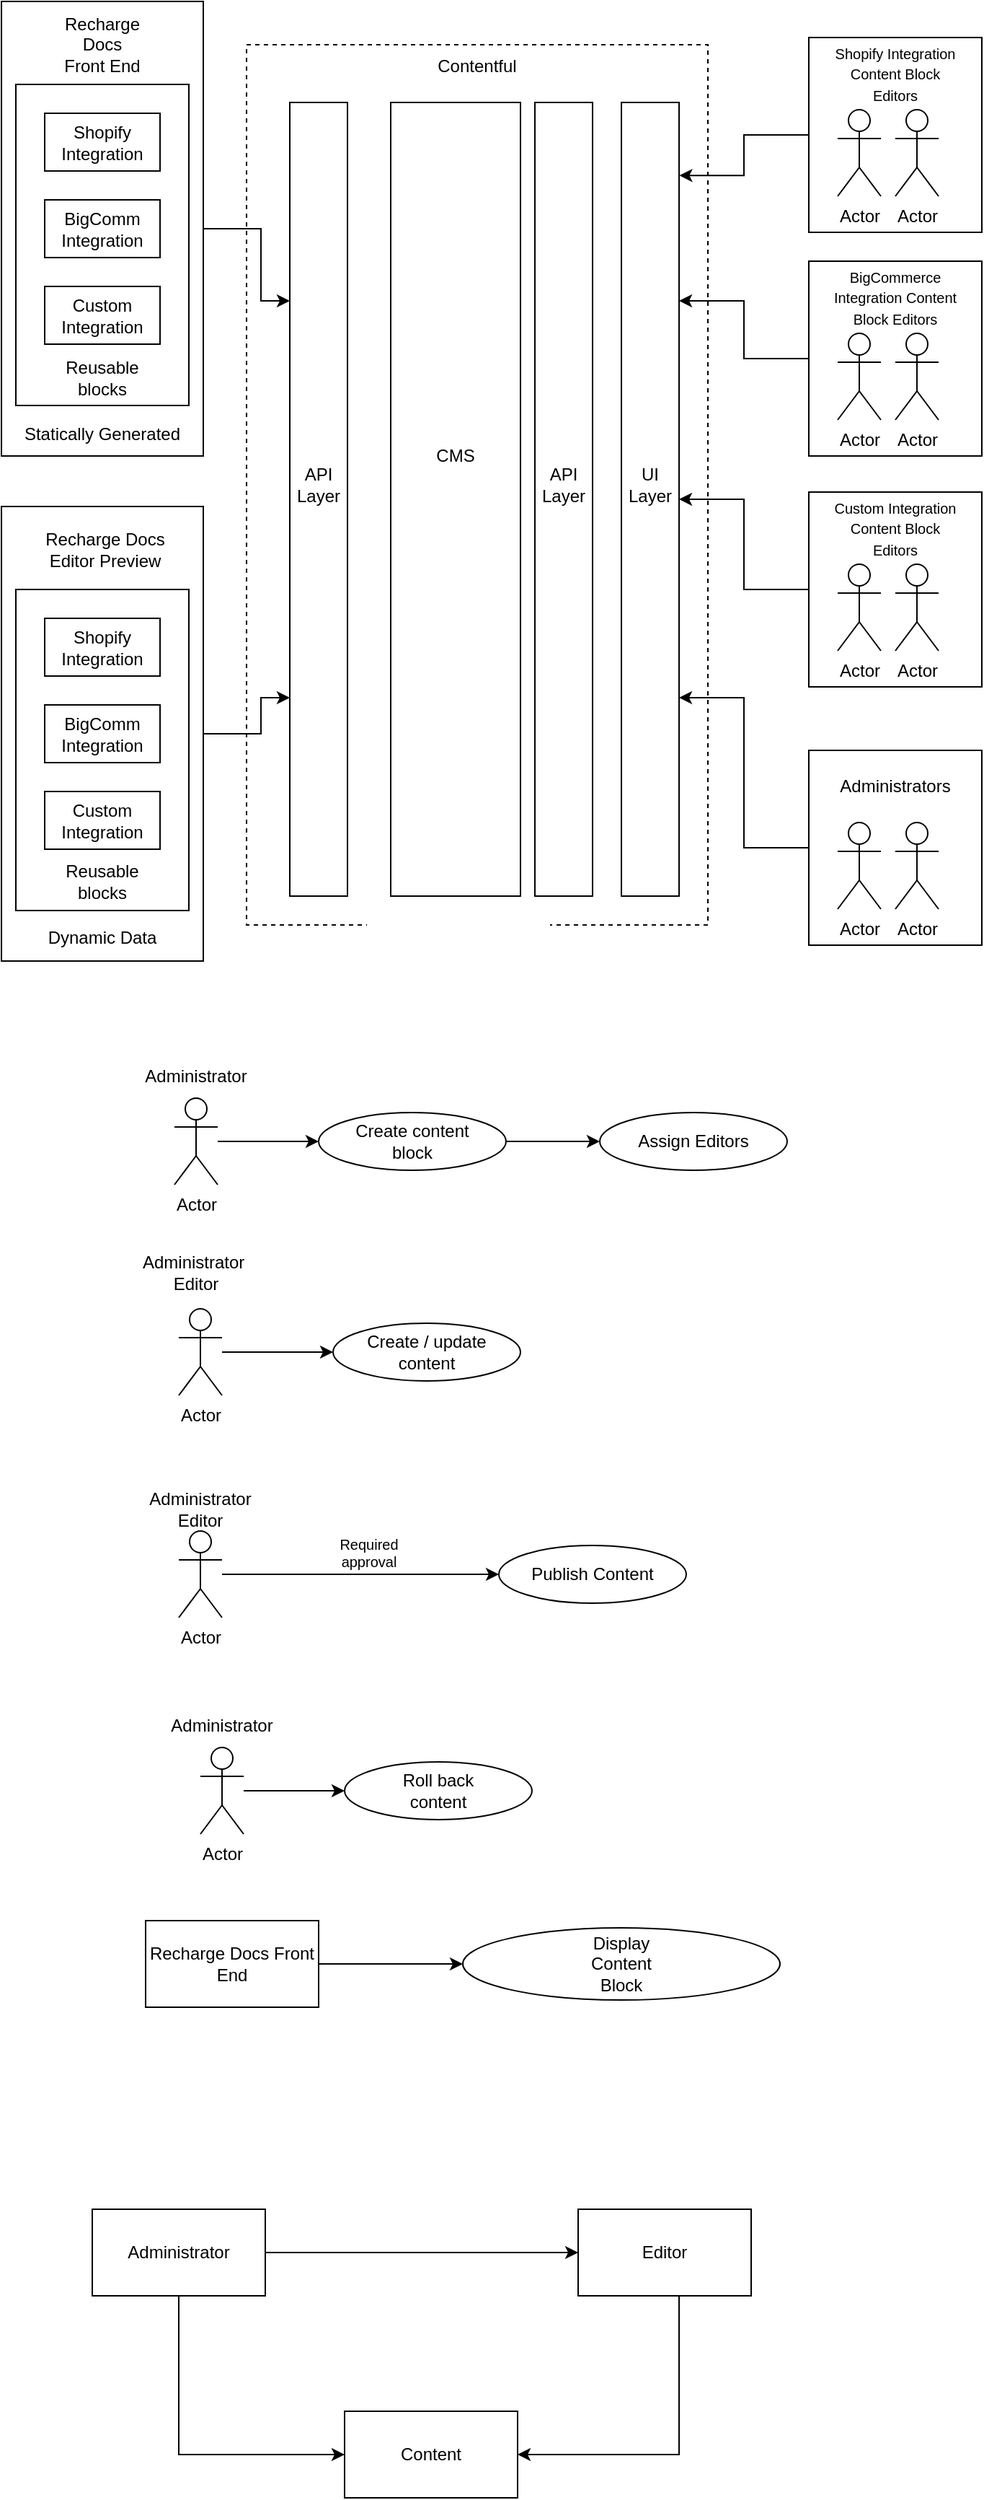 <mxfile version="15.9.5" type="github">
  <diagram id="McnBqX_8OXEuc_d459IT" name="Page-1">
    <mxGraphModel dx="1174" dy="776" grid="1" gridSize="10" guides="1" tooltips="1" connect="1" arrows="1" fold="1" page="1" pageScale="1" pageWidth="850" pageHeight="1100" math="0" shadow="0">
      <root>
        <mxCell id="0" />
        <mxCell id="1" parent="0" />
        <mxCell id="9h9Ux4YRKQZeNhD9gGjw-2" value="" style="rounded=0;whiteSpace=wrap;html=1;dashed=1;" vertex="1" parent="1">
          <mxGeometry x="260" y="120" width="320" height="610" as="geometry" />
        </mxCell>
        <mxCell id="wLzdfKrcWUK0gIP68M67-1" value="" style="rounded=0;whiteSpace=wrap;html=1;direction=south;" parent="1" vertex="1">
          <mxGeometry x="360" y="160" width="90" height="550" as="geometry" />
        </mxCell>
        <mxCell id="wLzdfKrcWUK0gIP68M67-2" value="CMS" style="text;html=1;strokeColor=none;fillColor=none;align=center;verticalAlign=middle;whiteSpace=wrap;rounded=0;" parent="1" vertex="1">
          <mxGeometry x="375" y="390" width="60" height="30" as="geometry" />
        </mxCell>
        <mxCell id="wLzdfKrcWUK0gIP68M67-4" value="" style="rounded=0;whiteSpace=wrap;html=1;direction=south;" parent="1" vertex="1">
          <mxGeometry x="460" y="160" width="40" height="550" as="geometry" />
        </mxCell>
        <mxCell id="wLzdfKrcWUK0gIP68M67-5" value="" style="rounded=0;whiteSpace=wrap;html=1;direction=south;" parent="1" vertex="1">
          <mxGeometry x="520" y="160" width="40" height="550" as="geometry" />
        </mxCell>
        <mxCell id="wLzdfKrcWUK0gIP68M67-6" value="API&lt;br&gt;Layer" style="text;html=1;strokeColor=none;fillColor=none;align=center;verticalAlign=middle;whiteSpace=wrap;rounded=0;" parent="1" vertex="1">
          <mxGeometry x="450" y="410" width="60" height="30" as="geometry" />
        </mxCell>
        <mxCell id="wLzdfKrcWUK0gIP68M67-7" value="UI&lt;br&gt;Layer" style="text;html=1;strokeColor=none;fillColor=none;align=center;verticalAlign=middle;whiteSpace=wrap;rounded=0;" parent="1" vertex="1">
          <mxGeometry x="510" y="410" width="60" height="30" as="geometry" />
        </mxCell>
        <mxCell id="wLzdfKrcWUK0gIP68M67-63" style="edgeStyle=orthogonalEdgeStyle;rounded=0;orthogonalLoop=1;jettySize=auto;html=1;exitX=0;exitY=0.5;exitDx=0;exitDy=0;entryX=0.092;entryY=-0.005;entryDx=0;entryDy=0;entryPerimeter=0;" parent="1" source="wLzdfKrcWUK0gIP68M67-10" target="wLzdfKrcWUK0gIP68M67-5" edge="1">
          <mxGeometry relative="1" as="geometry">
            <mxPoint x="570" y="210" as="targetPoint" />
          </mxGeometry>
        </mxCell>
        <mxCell id="wLzdfKrcWUK0gIP68M67-10" value="" style="rounded=0;whiteSpace=wrap;html=1;" parent="1" vertex="1">
          <mxGeometry x="650" y="115" width="120" height="135" as="geometry" />
        </mxCell>
        <mxCell id="wLzdfKrcWUK0gIP68M67-11" value="&lt;font style=&quot;font-size: 10px&quot;&gt;Shopify Integration Content Block Editors&lt;/font&gt;" style="text;html=1;strokeColor=none;fillColor=none;align=center;verticalAlign=middle;whiteSpace=wrap;rounded=0;" parent="1" vertex="1">
          <mxGeometry x="665" y="125" width="90" height="30" as="geometry" />
        </mxCell>
        <mxCell id="wLzdfKrcWUK0gIP68M67-12" value="Actor" style="shape=umlActor;verticalLabelPosition=bottom;verticalAlign=top;html=1;outlineConnect=0;" parent="1" vertex="1">
          <mxGeometry x="670" y="165" width="30" height="60" as="geometry" />
        </mxCell>
        <mxCell id="wLzdfKrcWUK0gIP68M67-13" value="Actor" style="shape=umlActor;verticalLabelPosition=bottom;verticalAlign=top;html=1;outlineConnect=0;" parent="1" vertex="1">
          <mxGeometry x="710" y="165" width="30" height="60" as="geometry" />
        </mxCell>
        <mxCell id="wLzdfKrcWUK0gIP68M67-27" value="" style="rounded=0;whiteSpace=wrap;html=1;direction=south;" parent="1" vertex="1">
          <mxGeometry x="290" y="160" width="40" height="550" as="geometry" />
        </mxCell>
        <mxCell id="wLzdfKrcWUK0gIP68M67-28" value="API&lt;br&gt;Layer" style="text;html=1;strokeColor=none;fillColor=none;align=center;verticalAlign=middle;whiteSpace=wrap;rounded=0;" parent="1" vertex="1">
          <mxGeometry x="280" y="410" width="60" height="30" as="geometry" />
        </mxCell>
        <mxCell id="9h9Ux4YRKQZeNhD9gGjw-40" style="edgeStyle=orthogonalEdgeStyle;rounded=0;orthogonalLoop=1;jettySize=auto;html=1;entryX=0.25;entryY=1;entryDx=0;entryDy=0;" edge="1" parent="1" source="wLzdfKrcWUK0gIP68M67-29" target="wLzdfKrcWUK0gIP68M67-27">
          <mxGeometry relative="1" as="geometry">
            <Array as="points">
              <mxPoint x="270" y="248" />
              <mxPoint x="270" y="298" />
            </Array>
          </mxGeometry>
        </mxCell>
        <mxCell id="wLzdfKrcWUK0gIP68M67-29" value="" style="rounded=0;whiteSpace=wrap;html=1;" parent="1" vertex="1">
          <mxGeometry x="90" y="90" width="140" height="315" as="geometry" />
        </mxCell>
        <mxCell id="wLzdfKrcWUK0gIP68M67-41" value="Recharge Docs Front End" style="text;html=1;strokeColor=none;fillColor=none;align=center;verticalAlign=middle;whiteSpace=wrap;rounded=0;" parent="1" vertex="1">
          <mxGeometry x="130" y="105" width="60" height="30" as="geometry" />
        </mxCell>
        <mxCell id="wLzdfKrcWUK0gIP68M67-64" style="edgeStyle=orthogonalEdgeStyle;rounded=0;orthogonalLoop=1;jettySize=auto;html=1;exitX=0;exitY=0.5;exitDx=0;exitDy=0;entryX=0.25;entryY=0;entryDx=0;entryDy=0;" parent="1" source="wLzdfKrcWUK0gIP68M67-51" target="wLzdfKrcWUK0gIP68M67-5" edge="1">
          <mxGeometry relative="1" as="geometry" />
        </mxCell>
        <mxCell id="wLzdfKrcWUK0gIP68M67-51" value="" style="rounded=0;whiteSpace=wrap;html=1;" parent="1" vertex="1">
          <mxGeometry x="650" y="270" width="120" height="135" as="geometry" />
        </mxCell>
        <mxCell id="wLzdfKrcWUK0gIP68M67-52" value="&lt;font style=&quot;font-size: 10px&quot;&gt;BigCommerce Integration Content Block Editors&lt;/font&gt;" style="text;html=1;strokeColor=none;fillColor=none;align=center;verticalAlign=middle;whiteSpace=wrap;rounded=0;" parent="1" vertex="1">
          <mxGeometry x="665" y="280" width="90" height="30" as="geometry" />
        </mxCell>
        <mxCell id="wLzdfKrcWUK0gIP68M67-53" value="Actor" style="shape=umlActor;verticalLabelPosition=bottom;verticalAlign=top;html=1;outlineConnect=0;" parent="1" vertex="1">
          <mxGeometry x="670" y="320" width="30" height="60" as="geometry" />
        </mxCell>
        <mxCell id="wLzdfKrcWUK0gIP68M67-54" value="Actor" style="shape=umlActor;verticalLabelPosition=bottom;verticalAlign=top;html=1;outlineConnect=0;" parent="1" vertex="1">
          <mxGeometry x="710" y="320" width="30" height="60" as="geometry" />
        </mxCell>
        <mxCell id="wLzdfKrcWUK0gIP68M67-66" style="edgeStyle=orthogonalEdgeStyle;rounded=0;orthogonalLoop=1;jettySize=auto;html=1;" parent="1" source="wLzdfKrcWUK0gIP68M67-55" target="wLzdfKrcWUK0gIP68M67-5" edge="1">
          <mxGeometry relative="1" as="geometry" />
        </mxCell>
        <mxCell id="wLzdfKrcWUK0gIP68M67-55" value="" style="rounded=0;whiteSpace=wrap;html=1;" parent="1" vertex="1">
          <mxGeometry x="650" y="430" width="120" height="135" as="geometry" />
        </mxCell>
        <mxCell id="wLzdfKrcWUK0gIP68M67-56" value="&lt;font style=&quot;font-size: 10px&quot;&gt;Custom Integration Content Block Editors&lt;/font&gt;" style="text;html=1;strokeColor=none;fillColor=none;align=center;verticalAlign=middle;whiteSpace=wrap;rounded=0;" parent="1" vertex="1">
          <mxGeometry x="665" y="440" width="90" height="30" as="geometry" />
        </mxCell>
        <mxCell id="wLzdfKrcWUK0gIP68M67-57" value="Actor" style="shape=umlActor;verticalLabelPosition=bottom;verticalAlign=top;html=1;outlineConnect=0;" parent="1" vertex="1">
          <mxGeometry x="670" y="480" width="30" height="60" as="geometry" />
        </mxCell>
        <mxCell id="wLzdfKrcWUK0gIP68M67-58" value="Actor" style="shape=umlActor;verticalLabelPosition=bottom;verticalAlign=top;html=1;outlineConnect=0;" parent="1" vertex="1">
          <mxGeometry x="710" y="480" width="30" height="60" as="geometry" />
        </mxCell>
        <mxCell id="wLzdfKrcWUK0gIP68M67-67" style="edgeStyle=orthogonalEdgeStyle;rounded=0;orthogonalLoop=1;jettySize=auto;html=1;entryX=0.75;entryY=0;entryDx=0;entryDy=0;" parent="1" source="wLzdfKrcWUK0gIP68M67-59" target="wLzdfKrcWUK0gIP68M67-5" edge="1">
          <mxGeometry relative="1" as="geometry" />
        </mxCell>
        <mxCell id="wLzdfKrcWUK0gIP68M67-59" value="" style="rounded=0;whiteSpace=wrap;html=1;" parent="1" vertex="1">
          <mxGeometry x="650" y="609" width="120" height="135" as="geometry" />
        </mxCell>
        <mxCell id="wLzdfKrcWUK0gIP68M67-60" value="Administrators" style="text;html=1;strokeColor=none;fillColor=none;align=center;verticalAlign=middle;whiteSpace=wrap;rounded=0;" parent="1" vertex="1">
          <mxGeometry x="665" y="619" width="90" height="30" as="geometry" />
        </mxCell>
        <mxCell id="wLzdfKrcWUK0gIP68M67-61" value="Actor" style="shape=umlActor;verticalLabelPosition=bottom;verticalAlign=top;html=1;outlineConnect=0;" parent="1" vertex="1">
          <mxGeometry x="670" y="659" width="30" height="60" as="geometry" />
        </mxCell>
        <mxCell id="wLzdfKrcWUK0gIP68M67-62" value="Actor" style="shape=umlActor;verticalLabelPosition=bottom;verticalAlign=top;html=1;outlineConnect=0;" parent="1" vertex="1">
          <mxGeometry x="710" y="659" width="30" height="60" as="geometry" />
        </mxCell>
        <mxCell id="wLzdfKrcWUK0gIP68M67-79" value="" style="rounded=0;whiteSpace=wrap;html=1;" parent="1" vertex="1">
          <mxGeometry x="100" y="147.5" width="120" height="222.5" as="geometry" />
        </mxCell>
        <mxCell id="wLzdfKrcWUK0gIP68M67-80" value="Reusable blocks" style="text;html=1;strokeColor=none;fillColor=none;align=center;verticalAlign=middle;whiteSpace=wrap;rounded=0;" parent="1" vertex="1">
          <mxGeometry x="130" y="336" width="60" height="30" as="geometry" />
        </mxCell>
        <mxCell id="wLzdfKrcWUK0gIP68M67-81" value="" style="rounded=0;whiteSpace=wrap;html=1;" parent="1" vertex="1">
          <mxGeometry x="120" y="287.5" width="80" height="40" as="geometry" />
        </mxCell>
        <mxCell id="wLzdfKrcWUK0gIP68M67-82" value="Custom&lt;br&gt;Integration" style="text;html=1;strokeColor=none;fillColor=none;align=center;verticalAlign=middle;whiteSpace=wrap;rounded=0;" parent="1" vertex="1">
          <mxGeometry x="130" y="292.5" width="60" height="30" as="geometry" />
        </mxCell>
        <mxCell id="wLzdfKrcWUK0gIP68M67-83" value="" style="rounded=0;whiteSpace=wrap;html=1;" parent="1" vertex="1">
          <mxGeometry x="120" y="227.5" width="80" height="40" as="geometry" />
        </mxCell>
        <mxCell id="wLzdfKrcWUK0gIP68M67-84" value="BigComm&lt;br&gt;Integration" style="text;html=1;strokeColor=none;fillColor=none;align=center;verticalAlign=middle;whiteSpace=wrap;rounded=0;" parent="1" vertex="1">
          <mxGeometry x="130" y="232.5" width="60" height="30" as="geometry" />
        </mxCell>
        <mxCell id="wLzdfKrcWUK0gIP68M67-85" value="" style="rounded=0;whiteSpace=wrap;html=1;" parent="1" vertex="1">
          <mxGeometry x="120" y="167.5" width="80" height="40" as="geometry" />
        </mxCell>
        <mxCell id="wLzdfKrcWUK0gIP68M67-86" value="Shopify Integration" style="text;html=1;strokeColor=none;fillColor=none;align=center;verticalAlign=middle;whiteSpace=wrap;rounded=0;" parent="1" vertex="1">
          <mxGeometry x="130" y="172.5" width="60" height="30" as="geometry" />
        </mxCell>
        <mxCell id="wLzdfKrcWUK0gIP68M67-96" style="edgeStyle=orthogonalEdgeStyle;rounded=0;orthogonalLoop=1;jettySize=auto;html=1;entryX=0;entryY=0.5;entryDx=0;entryDy=0;" parent="1" source="wLzdfKrcWUK0gIP68M67-87" target="wLzdfKrcWUK0gIP68M67-90" edge="1">
          <mxGeometry relative="1" as="geometry">
            <mxPoint x="305" y="880" as="targetPoint" />
          </mxGeometry>
        </mxCell>
        <mxCell id="wLzdfKrcWUK0gIP68M67-87" value="Actor" style="shape=umlActor;verticalLabelPosition=bottom;verticalAlign=top;html=1;outlineConnect=0;" parent="1" vertex="1">
          <mxGeometry x="210" y="850" width="30" height="60" as="geometry" />
        </mxCell>
        <mxCell id="wLzdfKrcWUK0gIP68M67-88" value="Administrator" style="text;html=1;strokeColor=none;fillColor=none;align=center;verticalAlign=middle;whiteSpace=wrap;rounded=0;" parent="1" vertex="1">
          <mxGeometry x="195" y="820" width="60" height="30" as="geometry" />
        </mxCell>
        <mxCell id="wLzdfKrcWUK0gIP68M67-97" style="edgeStyle=orthogonalEdgeStyle;rounded=0;orthogonalLoop=1;jettySize=auto;html=1;entryX=0;entryY=0.5;entryDx=0;entryDy=0;" parent="1" source="wLzdfKrcWUK0gIP68M67-90" target="wLzdfKrcWUK0gIP68M67-91" edge="1">
          <mxGeometry relative="1" as="geometry" />
        </mxCell>
        <mxCell id="wLzdfKrcWUK0gIP68M67-90" value="" style="ellipse;whiteSpace=wrap;html=1;" parent="1" vertex="1">
          <mxGeometry x="310" y="860" width="130" height="40" as="geometry" />
        </mxCell>
        <mxCell id="wLzdfKrcWUK0gIP68M67-91" value="" style="ellipse;whiteSpace=wrap;html=1;" parent="1" vertex="1">
          <mxGeometry x="505" y="860" width="130" height="40" as="geometry" />
        </mxCell>
        <mxCell id="wLzdfKrcWUK0gIP68M67-92" value="Create content block" style="text;html=1;strokeColor=none;fillColor=none;align=center;verticalAlign=middle;whiteSpace=wrap;rounded=0;" parent="1" vertex="1">
          <mxGeometry x="330" y="865" width="90" height="30" as="geometry" />
        </mxCell>
        <mxCell id="wLzdfKrcWUK0gIP68M67-94" value="Assign Editors" style="text;html=1;strokeColor=none;fillColor=none;align=center;verticalAlign=middle;whiteSpace=wrap;rounded=0;" parent="1" vertex="1">
          <mxGeometry x="525" y="865" width="90" height="30" as="geometry" />
        </mxCell>
        <mxCell id="wLzdfKrcWUK0gIP68M67-98" style="edgeStyle=orthogonalEdgeStyle;rounded=0;orthogonalLoop=1;jettySize=auto;html=1;entryX=0;entryY=0.5;entryDx=0;entryDy=0;" parent="1" source="wLzdfKrcWUK0gIP68M67-99" target="wLzdfKrcWUK0gIP68M67-102" edge="1">
          <mxGeometry relative="1" as="geometry">
            <mxPoint x="308" y="1026" as="targetPoint" />
          </mxGeometry>
        </mxCell>
        <mxCell id="wLzdfKrcWUK0gIP68M67-99" value="Actor" style="shape=umlActor;verticalLabelPosition=bottom;verticalAlign=top;html=1;outlineConnect=0;" parent="1" vertex="1">
          <mxGeometry x="213" y="996" width="30" height="60" as="geometry" />
        </mxCell>
        <mxCell id="wLzdfKrcWUK0gIP68M67-100" value="Administrator&amp;nbsp;&lt;br&gt;Editor" style="text;html=1;strokeColor=none;fillColor=none;align=center;verticalAlign=middle;whiteSpace=wrap;rounded=0;" parent="1" vertex="1">
          <mxGeometry x="195" y="956" width="60" height="30" as="geometry" />
        </mxCell>
        <mxCell id="wLzdfKrcWUK0gIP68M67-102" value="" style="ellipse;whiteSpace=wrap;html=1;" parent="1" vertex="1">
          <mxGeometry x="320" y="1006" width="130" height="40" as="geometry" />
        </mxCell>
        <mxCell id="wLzdfKrcWUK0gIP68M67-104" value="Create / update content" style="text;html=1;strokeColor=none;fillColor=none;align=center;verticalAlign=middle;whiteSpace=wrap;rounded=0;" parent="1" vertex="1">
          <mxGeometry x="340" y="1011" width="90" height="30" as="geometry" />
        </mxCell>
        <mxCell id="wLzdfKrcWUK0gIP68M67-106" style="edgeStyle=orthogonalEdgeStyle;rounded=0;orthogonalLoop=1;jettySize=auto;html=1;entryX=0;entryY=0.5;entryDx=0;entryDy=0;" parent="1" source="wLzdfKrcWUK0gIP68M67-107" target="wLzdfKrcWUK0gIP68M67-110" edge="1">
          <mxGeometry relative="1" as="geometry">
            <mxPoint x="308" y="1180" as="targetPoint" />
          </mxGeometry>
        </mxCell>
        <mxCell id="wLzdfKrcWUK0gIP68M67-107" value="Actor" style="shape=umlActor;verticalLabelPosition=bottom;verticalAlign=top;html=1;outlineConnect=0;" parent="1" vertex="1">
          <mxGeometry x="213" y="1150" width="30" height="60" as="geometry" />
        </mxCell>
        <mxCell id="wLzdfKrcWUK0gIP68M67-108" value="Administrator&lt;br&gt;Editor" style="text;html=1;strokeColor=none;fillColor=none;align=center;verticalAlign=middle;whiteSpace=wrap;rounded=0;" parent="1" vertex="1">
          <mxGeometry x="198" y="1120" width="60" height="30" as="geometry" />
        </mxCell>
        <mxCell id="wLzdfKrcWUK0gIP68M67-110" value="" style="ellipse;whiteSpace=wrap;html=1;" parent="1" vertex="1">
          <mxGeometry x="435" y="1160" width="130" height="40" as="geometry" />
        </mxCell>
        <mxCell id="wLzdfKrcWUK0gIP68M67-112" value="Publish Content" style="text;html=1;strokeColor=none;fillColor=none;align=center;verticalAlign=middle;whiteSpace=wrap;rounded=0;" parent="1" vertex="1">
          <mxGeometry x="455" y="1165" width="90" height="30" as="geometry" />
        </mxCell>
        <mxCell id="wLzdfKrcWUK0gIP68M67-114" style="edgeStyle=orthogonalEdgeStyle;rounded=0;orthogonalLoop=1;jettySize=auto;html=1;entryX=0;entryY=0.5;entryDx=0;entryDy=0;" parent="1" source="wLzdfKrcWUK0gIP68M67-115" target="wLzdfKrcWUK0gIP68M67-118" edge="1">
          <mxGeometry relative="1" as="geometry">
            <mxPoint x="323" y="1330" as="targetPoint" />
          </mxGeometry>
        </mxCell>
        <mxCell id="wLzdfKrcWUK0gIP68M67-115" value="Actor" style="shape=umlActor;verticalLabelPosition=bottom;verticalAlign=top;html=1;outlineConnect=0;" parent="1" vertex="1">
          <mxGeometry x="228" y="1300" width="30" height="60" as="geometry" />
        </mxCell>
        <mxCell id="wLzdfKrcWUK0gIP68M67-116" value="Administrator" style="text;html=1;strokeColor=none;fillColor=none;align=center;verticalAlign=middle;whiteSpace=wrap;rounded=0;" parent="1" vertex="1">
          <mxGeometry x="213" y="1270" width="60" height="30" as="geometry" />
        </mxCell>
        <mxCell id="wLzdfKrcWUK0gIP68M67-118" value="" style="ellipse;whiteSpace=wrap;html=1;" parent="1" vertex="1">
          <mxGeometry x="328" y="1310" width="130" height="40" as="geometry" />
        </mxCell>
        <mxCell id="wLzdfKrcWUK0gIP68M67-120" value="Roll back content" style="text;html=1;strokeColor=none;fillColor=none;align=center;verticalAlign=middle;whiteSpace=wrap;rounded=0;" parent="1" vertex="1">
          <mxGeometry x="348" y="1315" width="90" height="30" as="geometry" />
        </mxCell>
        <mxCell id="wLzdfKrcWUK0gIP68M67-122" value="Required approval" style="text;html=1;strokeColor=none;fillColor=none;align=center;verticalAlign=middle;whiteSpace=wrap;rounded=0;fontSize=10;" parent="1" vertex="1">
          <mxGeometry x="315" y="1150" width="60" height="30" as="geometry" />
        </mxCell>
        <mxCell id="wLzdfKrcWUK0gIP68M67-126" style="edgeStyle=orthogonalEdgeStyle;rounded=0;orthogonalLoop=1;jettySize=auto;html=1;fontSize=12;" parent="1" source="wLzdfKrcWUK0gIP68M67-123" target="wLzdfKrcWUK0gIP68M67-124" edge="1">
          <mxGeometry relative="1" as="geometry" />
        </mxCell>
        <mxCell id="wLzdfKrcWUK0gIP68M67-123" value="&lt;font style=&quot;font-size: 12px&quot;&gt;Recharge Docs Front End&lt;/font&gt;" style="rounded=0;whiteSpace=wrap;html=1;fontSize=10;" parent="1" vertex="1">
          <mxGeometry x="190" y="1420" width="120" height="60" as="geometry" />
        </mxCell>
        <mxCell id="wLzdfKrcWUK0gIP68M67-124" value="" style="ellipse;whiteSpace=wrap;html=1;fontSize=12;" parent="1" vertex="1">
          <mxGeometry x="410" y="1425" width="220" height="50" as="geometry" />
        </mxCell>
        <mxCell id="wLzdfKrcWUK0gIP68M67-125" value="Display Content Block" style="text;html=1;strokeColor=none;fillColor=none;align=center;verticalAlign=middle;whiteSpace=wrap;rounded=0;fontSize=12;" parent="1" vertex="1">
          <mxGeometry x="490" y="1435" width="60" height="30" as="geometry" />
        </mxCell>
        <mxCell id="9h9Ux4YRKQZeNhD9gGjw-1" value="Contentful" style="text;html=1;strokeColor=none;fillColor=none;align=center;verticalAlign=middle;whiteSpace=wrap;rounded=0;" vertex="1" parent="1">
          <mxGeometry x="390" y="120" width="60" height="30" as="geometry" />
        </mxCell>
        <mxCell id="9h9Ux4YRKQZeNhD9gGjw-24" style="edgeStyle=orthogonalEdgeStyle;rounded=0;orthogonalLoop=1;jettySize=auto;html=1;entryX=0;entryY=0.5;entryDx=0;entryDy=0;" edge="1" parent="1" source="9h9Ux4YRKQZeNhD9gGjw-20" target="9h9Ux4YRKQZeNhD9gGjw-21">
          <mxGeometry relative="1" as="geometry" />
        </mxCell>
        <mxCell id="9h9Ux4YRKQZeNhD9gGjw-25" style="edgeStyle=orthogonalEdgeStyle;rounded=0;orthogonalLoop=1;jettySize=auto;html=1;entryX=0;entryY=0.5;entryDx=0;entryDy=0;" edge="1" parent="1" source="9h9Ux4YRKQZeNhD9gGjw-20" target="9h9Ux4YRKQZeNhD9gGjw-22">
          <mxGeometry relative="1" as="geometry">
            <Array as="points">
              <mxPoint x="213" y="1790" />
            </Array>
          </mxGeometry>
        </mxCell>
        <mxCell id="9h9Ux4YRKQZeNhD9gGjw-20" value="Administrator" style="rounded=0;whiteSpace=wrap;html=1;" vertex="1" parent="1">
          <mxGeometry x="153" y="1620" width="120" height="60" as="geometry" />
        </mxCell>
        <mxCell id="9h9Ux4YRKQZeNhD9gGjw-26" style="edgeStyle=orthogonalEdgeStyle;rounded=0;orthogonalLoop=1;jettySize=auto;html=1;entryX=1;entryY=0.5;entryDx=0;entryDy=0;" edge="1" parent="1" source="9h9Ux4YRKQZeNhD9gGjw-21" target="9h9Ux4YRKQZeNhD9gGjw-22">
          <mxGeometry relative="1" as="geometry">
            <Array as="points">
              <mxPoint x="560" y="1790" />
            </Array>
          </mxGeometry>
        </mxCell>
        <mxCell id="9h9Ux4YRKQZeNhD9gGjw-21" value="Editor" style="rounded=0;whiteSpace=wrap;html=1;" vertex="1" parent="1">
          <mxGeometry x="490" y="1620" width="120" height="60" as="geometry" />
        </mxCell>
        <mxCell id="9h9Ux4YRKQZeNhD9gGjw-22" value="Content" style="rounded=0;whiteSpace=wrap;html=1;" vertex="1" parent="1">
          <mxGeometry x="328" y="1760" width="120" height="60" as="geometry" />
        </mxCell>
        <mxCell id="9h9Ux4YRKQZeNhD9gGjw-41" style="edgeStyle=orthogonalEdgeStyle;rounded=0;orthogonalLoop=1;jettySize=auto;html=1;entryX=0.75;entryY=1;entryDx=0;entryDy=0;" edge="1" parent="1" source="9h9Ux4YRKQZeNhD9gGjw-27" target="wLzdfKrcWUK0gIP68M67-27">
          <mxGeometry relative="1" as="geometry">
            <Array as="points">
              <mxPoint x="270" y="598" />
              <mxPoint x="270" y="573" />
            </Array>
          </mxGeometry>
        </mxCell>
        <mxCell id="9h9Ux4YRKQZeNhD9gGjw-27" value="" style="rounded=0;whiteSpace=wrap;html=1;" vertex="1" parent="1">
          <mxGeometry x="90" y="440" width="140" height="315" as="geometry" />
        </mxCell>
        <mxCell id="9h9Ux4YRKQZeNhD9gGjw-28" value="Recharge Docs Editor Preview" style="text;html=1;strokeColor=none;fillColor=none;align=center;verticalAlign=middle;whiteSpace=wrap;rounded=0;" vertex="1" parent="1">
          <mxGeometry x="112" y="455" width="100" height="30" as="geometry" />
        </mxCell>
        <mxCell id="9h9Ux4YRKQZeNhD9gGjw-29" value="" style="rounded=0;whiteSpace=wrap;html=1;" vertex="1" parent="1">
          <mxGeometry x="100" y="497.5" width="120" height="222.5" as="geometry" />
        </mxCell>
        <mxCell id="9h9Ux4YRKQZeNhD9gGjw-30" value="Reusable blocks" style="text;html=1;strokeColor=none;fillColor=none;align=center;verticalAlign=middle;whiteSpace=wrap;rounded=0;" vertex="1" parent="1">
          <mxGeometry x="130" y="684.5" width="60" height="30" as="geometry" />
        </mxCell>
        <mxCell id="9h9Ux4YRKQZeNhD9gGjw-31" value="" style="rounded=0;whiteSpace=wrap;html=1;" vertex="1" parent="1">
          <mxGeometry x="120" y="637.5" width="80" height="40" as="geometry" />
        </mxCell>
        <mxCell id="9h9Ux4YRKQZeNhD9gGjw-32" value="Custom&lt;br&gt;Integration" style="text;html=1;strokeColor=none;fillColor=none;align=center;verticalAlign=middle;whiteSpace=wrap;rounded=0;" vertex="1" parent="1">
          <mxGeometry x="130" y="642.5" width="60" height="30" as="geometry" />
        </mxCell>
        <mxCell id="9h9Ux4YRKQZeNhD9gGjw-33" value="" style="rounded=0;whiteSpace=wrap;html=1;" vertex="1" parent="1">
          <mxGeometry x="120" y="577.5" width="80" height="40" as="geometry" />
        </mxCell>
        <mxCell id="9h9Ux4YRKQZeNhD9gGjw-34" value="BigComm&lt;br&gt;Integration" style="text;html=1;strokeColor=none;fillColor=none;align=center;verticalAlign=middle;whiteSpace=wrap;rounded=0;" vertex="1" parent="1">
          <mxGeometry x="130" y="582.5" width="60" height="30" as="geometry" />
        </mxCell>
        <mxCell id="9h9Ux4YRKQZeNhD9gGjw-35" value="" style="rounded=0;whiteSpace=wrap;html=1;" vertex="1" parent="1">
          <mxGeometry x="120" y="517.5" width="80" height="40" as="geometry" />
        </mxCell>
        <mxCell id="9h9Ux4YRKQZeNhD9gGjw-36" value="Shopify Integration" style="text;html=1;strokeColor=none;fillColor=none;align=center;verticalAlign=middle;whiteSpace=wrap;rounded=0;" vertex="1" parent="1">
          <mxGeometry x="130" y="522.5" width="60" height="30" as="geometry" />
        </mxCell>
        <mxCell id="9h9Ux4YRKQZeNhD9gGjw-38" value="Statically Generated" style="text;html=1;strokeColor=none;fillColor=none;align=center;verticalAlign=middle;whiteSpace=wrap;rounded=0;" vertex="1" parent="1">
          <mxGeometry x="95" y="375" width="130" height="30" as="geometry" />
        </mxCell>
        <mxCell id="9h9Ux4YRKQZeNhD9gGjw-39" value="Dynamic Data" style="text;html=1;strokeColor=none;fillColor=none;align=center;verticalAlign=middle;whiteSpace=wrap;rounded=0;" vertex="1" parent="1">
          <mxGeometry x="95" y="724" width="130" height="30" as="geometry" />
        </mxCell>
      </root>
    </mxGraphModel>
  </diagram>
</mxfile>
